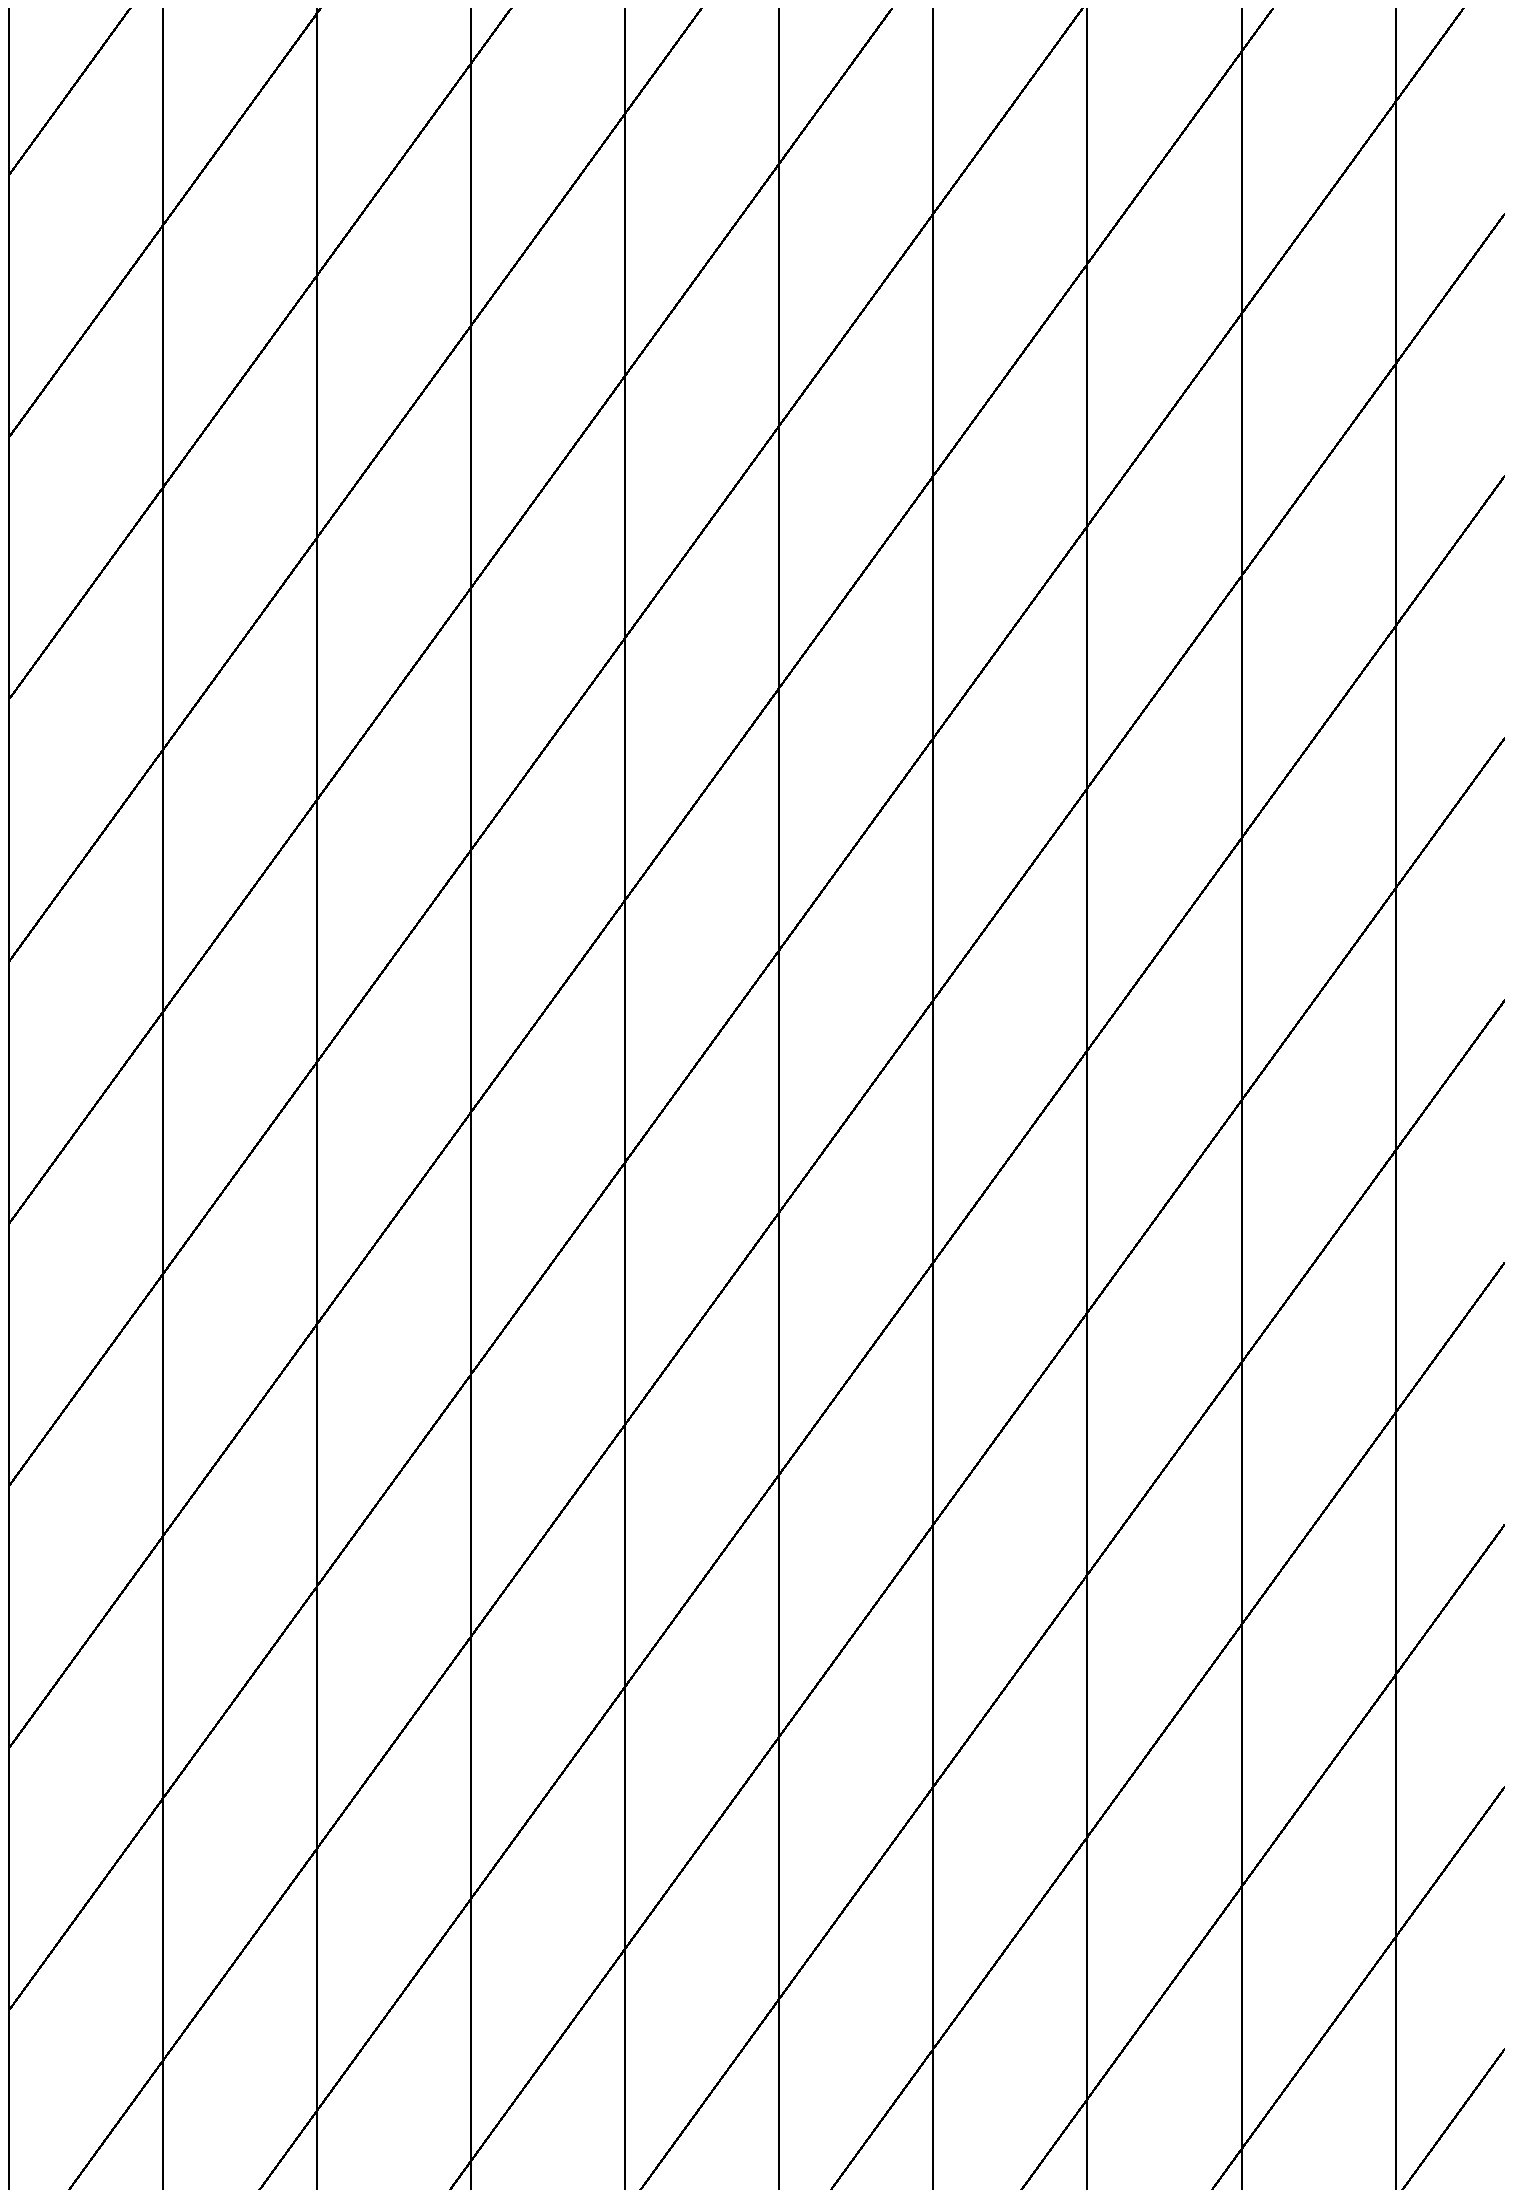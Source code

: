 36°/144° losanges on a A4 sheet.

beginfig(36);

margin := 1cm;
nw := 6;
l := 27.7cm;
w := 19cm;
a := 90 - 36;
( ca, sa ) =dir a;
u:=w / 6 / sind 72;
x1 := w / ca * sa;
y1 := w;
for i = -l/u upto l/u:
  draw (margin, margin + i * u)--(margin + w, margin + x1 + i * u);
endfor
h := u * ca;
for j=0 upto w / h:
  draw (margin + j * h, margin)--(margin + j * h, margin + l);
endfor
clip currentpicture to (margin, margin)--(margin + 0, margin + l)--(margin + w, margin + l)--(margin + w, margin + 0)--cycle

endfig;
end;